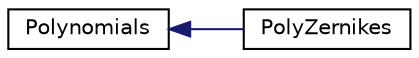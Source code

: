 digraph "Graphical Class Hierarchy"
{
  edge [fontname="Helvetica",fontsize="10",labelfontname="Helvetica",labelfontsize="10"];
  node [fontname="Helvetica",fontsize="10",shape=record];
  rankdir="LR";
  Node0 [label="Polynomials",height=0.2,width=0.4,color="black", fillcolor="white", style="filled",URL="$classPolynomials.html"];
  Node0 -> Node1 [dir="back",color="midnightblue",fontsize="10",style="solid",fontname="Helvetica"];
  Node1 [label="PolyZernikes",height=0.2,width=0.4,color="black", fillcolor="white", style="filled",URL="$classPolyZernikes.html"];
}
